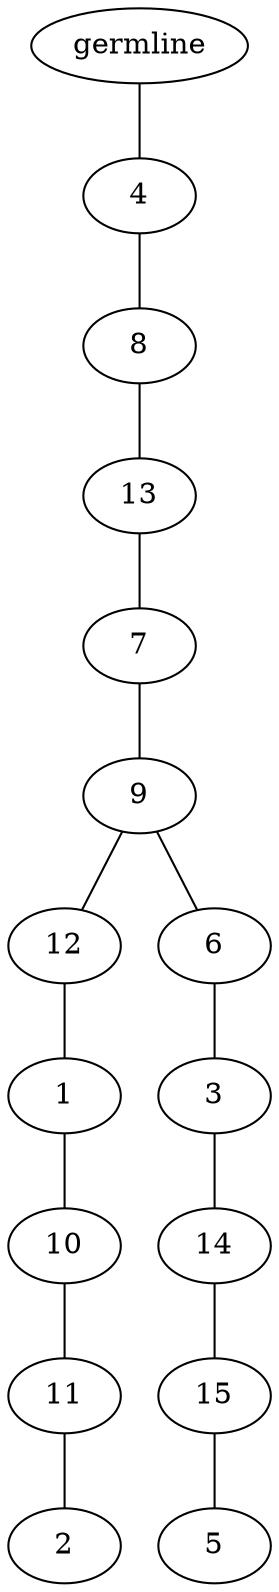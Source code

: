 graph tree {
    "140709793956432" [label="germline"];
    "140709793958736" [label="4"];
    "140709793172928" [label="8"];
    "140709793172160" [label="13"];
    "140709793170576" [label="7"];
    "140709793172736" [label="9"];
    "140709793170432" [label="12"];
    "140709793169664" [label="1"];
    "140709793172832" [label="10"];
    "140709793172016" [label="11"];
    "140709793172544" [label="2"];
    "140709793171008" [label="6"];
    "140709794045136" [label="3"];
    "140709794044896" [label="14"];
    "140709794041920" [label="15"];
    "140709794042832" [label="5"];
    "140709793956432" -- "140709793958736";
    "140709793958736" -- "140709793172928";
    "140709793172928" -- "140709793172160";
    "140709793172160" -- "140709793170576";
    "140709793170576" -- "140709793172736";
    "140709793172736" -- "140709793170432";
    "140709793172736" -- "140709793171008";
    "140709793170432" -- "140709793169664";
    "140709793169664" -- "140709793172832";
    "140709793172832" -- "140709793172016";
    "140709793172016" -- "140709793172544";
    "140709793171008" -- "140709794045136";
    "140709794045136" -- "140709794044896";
    "140709794044896" -- "140709794041920";
    "140709794041920" -- "140709794042832";
}
